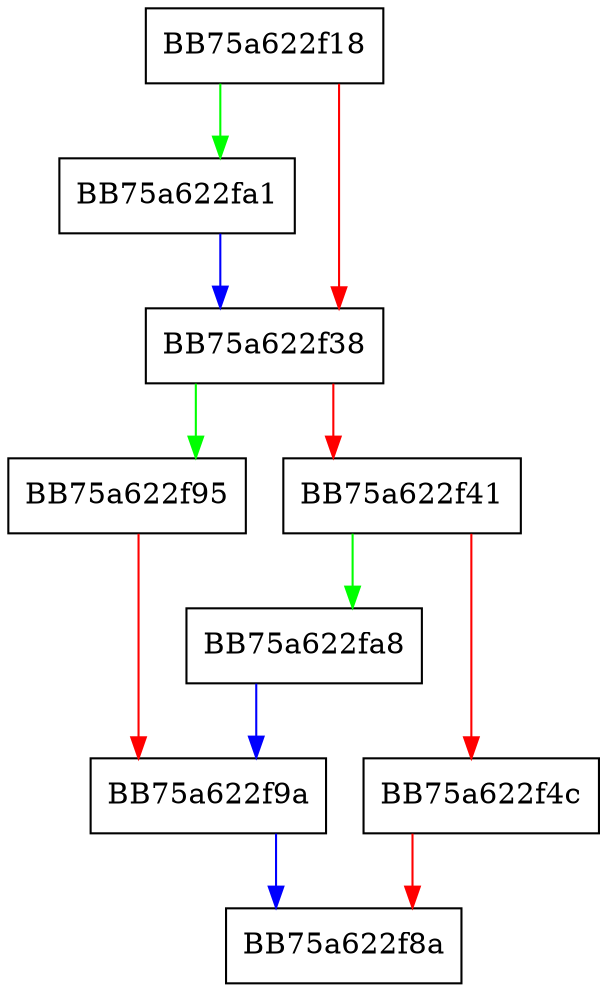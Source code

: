 digraph Reset {
  node [shape="box"];
  graph [splines=ortho];
  BB75a622f18 -> BB75a622fa1 [color="green"];
  BB75a622f18 -> BB75a622f38 [color="red"];
  BB75a622f38 -> BB75a622f95 [color="green"];
  BB75a622f38 -> BB75a622f41 [color="red"];
  BB75a622f41 -> BB75a622fa8 [color="green"];
  BB75a622f41 -> BB75a622f4c [color="red"];
  BB75a622f4c -> BB75a622f8a [color="red"];
  BB75a622f95 -> BB75a622f9a [color="red"];
  BB75a622f9a -> BB75a622f8a [color="blue"];
  BB75a622fa1 -> BB75a622f38 [color="blue"];
  BB75a622fa8 -> BB75a622f9a [color="blue"];
}